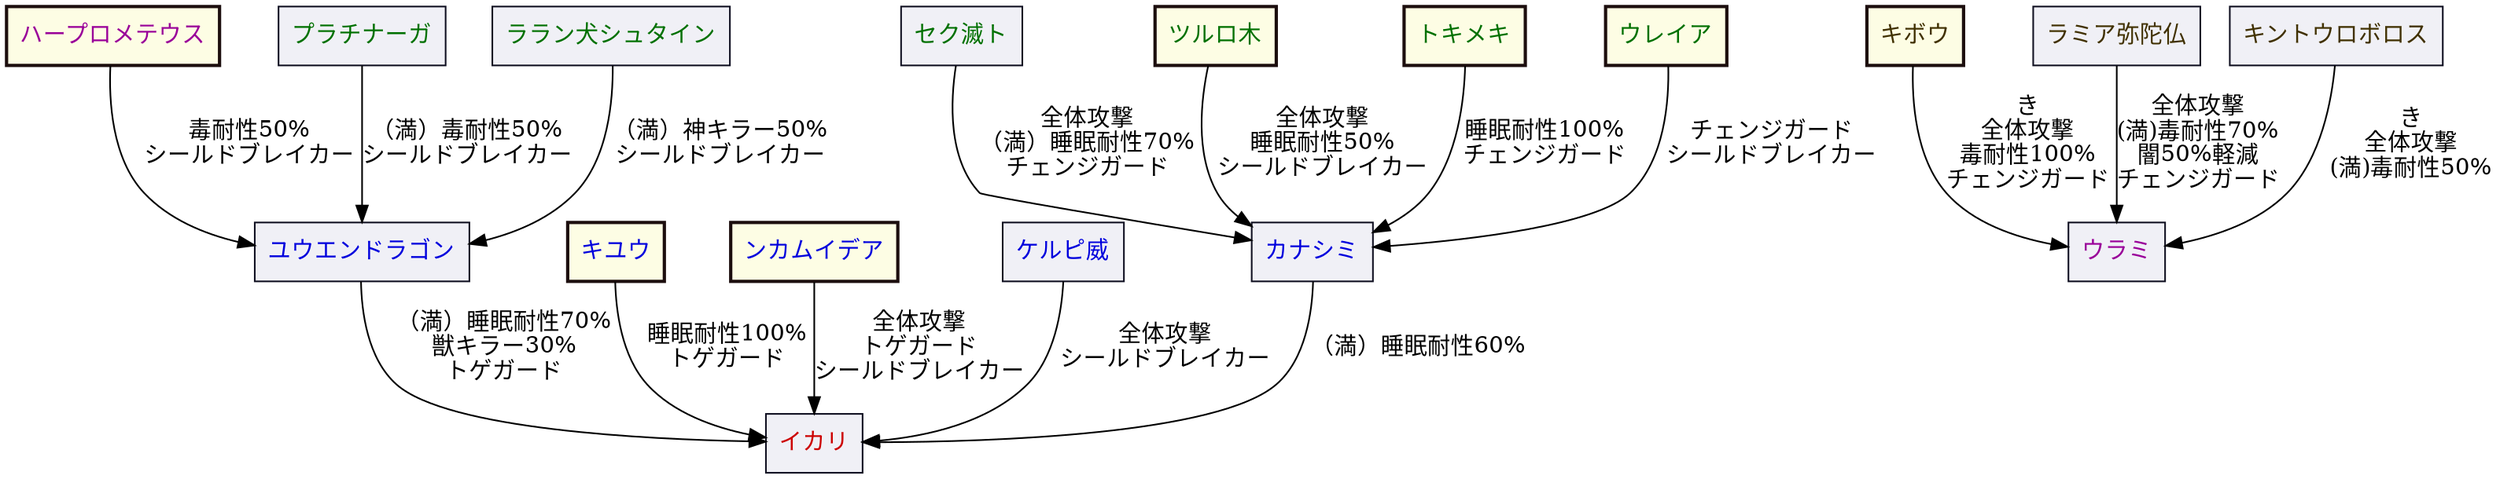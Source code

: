 digraph {
    // layout = circo;
    layout = dot;

    // settings for nodes
    node [ shape = box ];

    //-------------------------------------------------------
    // ガチャキャラ
    //-------------------------------------------------------

    // 設定
    node [ color="#1c0e0e" style="bold,filled" fillcolor="#fdfde4" ];

    tsururo [ label="ツルロ木" fontcolor="#007000" ];
    kibou [ label="キボウ" fontcolor="#403000" ];
    hapuro [ label="ハープロメテウス" fontcolor="#990099" ];
    tokime [ label="トキメキ" fontcolor="#007000" ];
    urei [ label="ウレイア" fontcolor="#007000" ];
    kiyu [ label="キユウ" fontcolor="#0000dd" ];
    nkamu [ label="ンカムイデア" fontcolor="#0000dd" ];

    //-------------------------------------------------------
    // 上級15面キャラ
    //-------------------------------------------------------

    // 設定
    node [ color="#111122" style="solid,filled" fillcolor="#f0f0f6"];

    // marugo [ label="マルゴシアス" fontcolor="#cc0000" ];
    kerupi [ label="ケルピ威" fontcolor="#0000dd" ];
    sekume [ label="セク滅ト" fontcolor="#007000" ];
    ramia [ label="ラミア弥陀仏" fontcolor="#403000" ];
    // bihimo [ label="ビヒモスヤァ" fontcolor="#990099" ];

    //-------------------------------------------------------
    // 降臨キャラ
    //-------------------------------------------------------

    // 設定
    // node [ color="#111122" style="solid,filled" fillcolor="#f0f0f6"];

    kinto [ label="キントウロボロス" fontcolor="#403000" ];
    urami [ label="ウラミ" fontcolor="#990099" ];
    purachi [ label="プラチナーガ" fontcolor="#007000" ];
    yuen [ label="ユウエンドラゴン" fontcolor="#0000dd" ];
    raran [ label="ララン犬シュタイン" fontcolor="#007000" ];
    kanashi [ label="カナシミ" fontcolor="#0000dd" ];
    ikari [ label="イカリ" fontcolor="#cc0000" ];

    //-------------------------------------------------------
    // ガチャキャラ適正
    //-------------------------------------------------------

    tsururo -> kanashi [ label="全体攻撃\n睡眠耐性50%\nシールドブレイカー" ];
    kibou -> urami [ label="き\n全体攻撃\n毒耐性100%\nチェンジガード" ];
    hapuro -> yuen [ label="毒耐性50%\nシールドブレイカー" ];
    tokime -> kanashi [ label="睡眠耐性100%\nチェンジガード" ];
    urei -> kanashi [ label="チェンジガード\nシールドブレイカー" ];
    kiyu -> ikari [ label="睡眠耐性100%\nトゲガード" ];
    nkamu -> ikari [ label="全体攻撃\nトゲガード\nシールドブレイカー" ];

    //-------------------------------------------------------
    // 上級15面キャラ適正
    //-------------------------------------------------------

    sekume -> kanashi [ label="全体攻撃\n（満）睡眠耐性70%\nチェンジガード" ];
    kerupi -> ikari [ label="全体攻撃\nシールドブレイカー" ];
    ramia -> urami [ label="全体攻撃\n(満)毒耐性70%\n闇50%軽減\nチェンジガード" ];

    //-------------------------------------------------------
    // 降臨キャラ適正
    //-------------------------------------------------------

    kinto -> urami [ label="き\n全体攻撃\n(満)毒耐性50%" ]
    purachi -> yuen [ label="（満）毒耐性50%\nシールドブレイカー" ];
    yuen -> ikari [ label="（満）睡眠耐性70%\n獣キラー30%\nトゲガード" ];
    raran -> yuen [ label="（満）神キラー50%\nシールドブレイカー" ];
    kanashi -> ikari [ label="（満）睡眠耐性60%" ];
}
